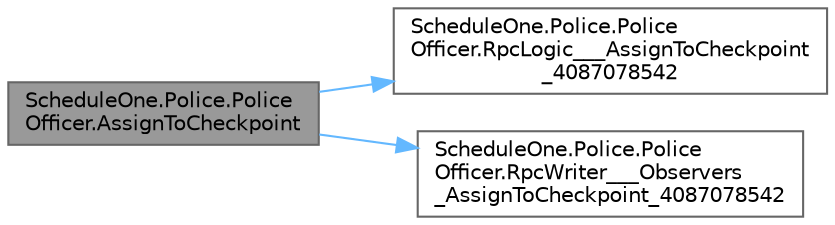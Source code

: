 digraph "ScheduleOne.Police.PoliceOfficer.AssignToCheckpoint"
{
 // LATEX_PDF_SIZE
  bgcolor="transparent";
  edge [fontname=Helvetica,fontsize=10,labelfontname=Helvetica,labelfontsize=10];
  node [fontname=Helvetica,fontsize=10,shape=box,height=0.2,width=0.4];
  rankdir="LR";
  Node1 [id="Node000001",label="ScheduleOne.Police.Police\lOfficer.AssignToCheckpoint",height=0.2,width=0.4,color="gray40", fillcolor="grey60", style="filled", fontcolor="black",tooltip="Assigns to checkpoint."];
  Node1 -> Node2 [id="edge1_Node000001_Node000002",color="steelblue1",style="solid",tooltip=" "];
  Node2 [id="Node000002",label="ScheduleOne.Police.Police\lOfficer.RpcLogic___AssignToCheckpoint\l_4087078542",height=0.2,width=0.4,color="grey40", fillcolor="white", style="filled",URL="$class_schedule_one_1_1_police_1_1_police_officer.html#a3cae405065b0113fe3a5562a37c8a690",tooltip="RPCs the logic assign to checkpoint 4087078542."];
  Node1 -> Node3 [id="edge2_Node000001_Node000003",color="steelblue1",style="solid",tooltip=" "];
  Node3 [id="Node000003",label="ScheduleOne.Police.Police\lOfficer.RpcWriter___Observers\l_AssignToCheckpoint_4087078542",height=0.2,width=0.4,color="grey40", fillcolor="white", style="filled",URL="$class_schedule_one_1_1_police_1_1_police_officer.html#ab1ea5b61d46cf8a966d11ceab957ae71",tooltip="RPCs the writer observers assign to checkpoint 4087078542."];
}
